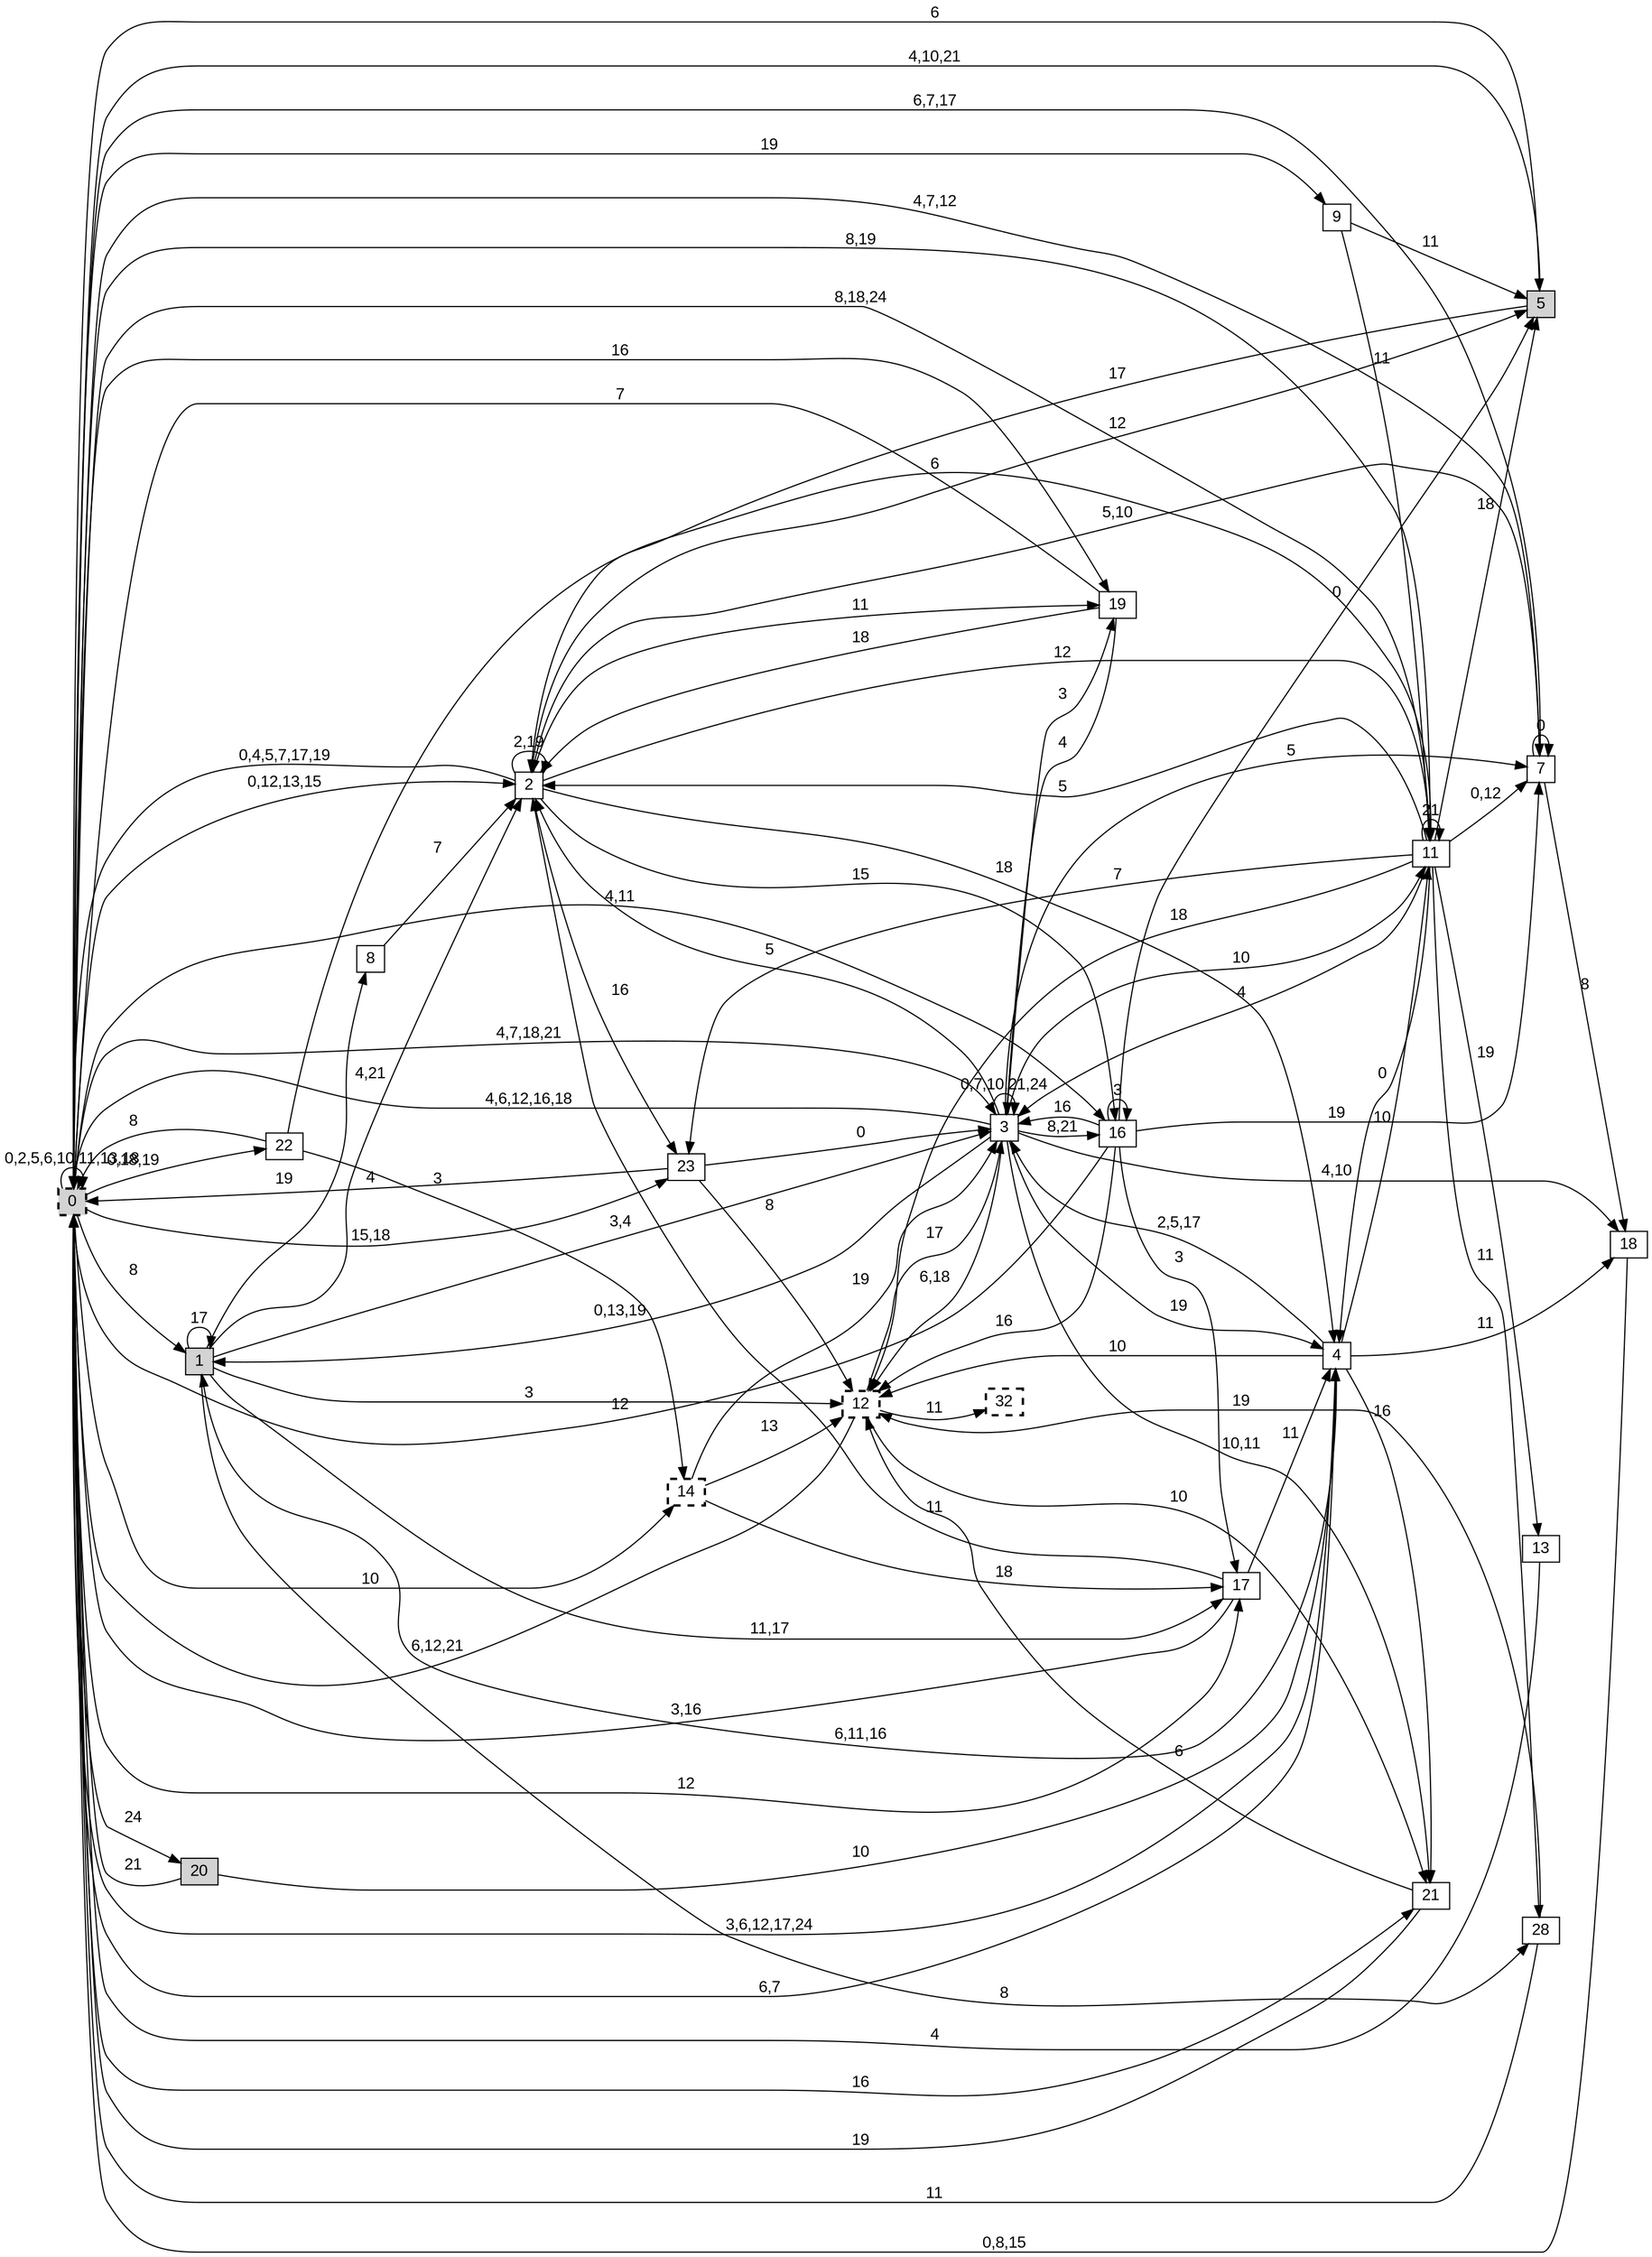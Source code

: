 digraph "NDFA" {
  rankdir=LR
  node [shape=box width=0.1 height=0.1 fontname=Arial]
  edge [fontname=Arial]
/* Estados */
 s0 [label="0" style="filled,bold,dashed"] /* I:1 F:1 D:0 */
 s1 [label="1" style="filled"] /* I:1 F:0 D:0 */
 s2 [label="2" ] /* I:0 F:0 D:0 */
 s3 [label="3" ] /* I:0 F:0 D:0 */
 s4 [label="4" ] /* I:0 F:0 D:0 */
 s5 [label="5" style="filled"] /* I:1 F:0 D:0 */
 s7 [label="7" ] /* I:0 F:0 D:0 */
 s8 [label="8" ] /* I:0 F:0 D:0 */
 s9 [label="9" ] /* I:0 F:0 D:0 */
 s11 [label="11" ] /* I:0 F:0 D:0 */
 s12 [label="12" style="bold,dashed"] /* I:0 F:1 D:0 */
 s13 [label="13" ] /* I:0 F:0 D:0 */
 s14 [label="14" style="bold,dashed"] /* I:0 F:1 D:0 */
 s16 [label="16" ] /* I:0 F:0 D:0 */
 s17 [label="17" ] /* I:0 F:0 D:0 */
 s18 [label="18" ] /* I:0 F:0 D:0 */
 s19 [label="19" ] /* I:0 F:0 D:0 */
 s20 [label="20" style="filled"] /* I:1 F:0 D:0 */
 s21 [label="21" ] /* I:0 F:0 D:0 */
 s22 [label="22" ] /* I:0 F:0 D:0 */
 s23 [label="23" ] /* I:0 F:0 D:0 */
 s28 [label="28" ] /* I:0 F:0 D:0 */
 s32 [label="32" style="bold,dashed"] /* I:0 F:1 D:0 */
/* Transiciones */
  s0 -> s0 [label="0,2,5,6,10,11,13,18"]
  s0 -> s1 [label="8"]
  s0 -> s2 [label="0,12,13,15"]
  s0 -> s3 [label="4,7,18,21"]
  s0 -> s4 [label="3,6,12,17,24"]
  s0 -> s5 [label="6"]
  s0 -> s7 [label="4,7,12"]
  s0 -> s9 [label="19"]
  s0 -> s11 [label="8,19"]
  s0 -> s14 [label="10"]
  s0 -> s16 [label="4,11"]
  s0 -> s17 [label="12"]
  s0 -> s19 [label="16"]
  s0 -> s20 [label="24"]
  s0 -> s21 [label="16"]
  s0 -> s22 [label="0,18,19"]
  s0 -> s23 [label="15,18"]
  s1 -> s1 [label="17"]
  s1 -> s2 [label="4,21"]
  s1 -> s3 [label="3,4"]
  s1 -> s8 [label="19"]
  s1 -> s12 [label="3"]
  s1 -> s17 [label="11,17"]
  s1 -> s28 [label="8"]
  s2 -> s0 [label="0,4,5,7,17,19"]
  s2 -> s2 [label="2,19"]
  s2 -> s4 [label="18"]
  s2 -> s5 [label="12"]
  s2 -> s11 [label="12"]
  s2 -> s16 [label="15"]
  s2 -> s19 [label="11"]
  s2 -> s23 [label="16"]
  s3 -> s0 [label="4,6,12,16,18"]
  s3 -> s1 [label="0,13,19"]
  s3 -> s2 [label="5"]
  s3 -> s3 [label="0,7,10,21,24"]
  s3 -> s4 [label="19"]
  s3 -> s7 [label="5"]
  s3 -> s11 [label="10"]
  s3 -> s12 [label="6,18"]
  s3 -> s16 [label="8,21"]
  s3 -> s18 [label="4,10"]
  s3 -> s19 [label="3"]
  s3 -> s21 [label="10,11"]
  s4 -> s0 [label="6,7"]
  s4 -> s1 [label="6,11,16"]
  s4 -> s3 [label="2,5,17"]
  s4 -> s11 [label="10"]
  s4 -> s12 [label="10"]
  s4 -> s18 [label="11"]
  s4 -> s21 [label="16"]
  s5 -> s0 [label="4,10,21"]
  s5 -> s2 [label="17"]
  s7 -> s0 [label="6,7,17"]
  s7 -> s2 [label="5,10"]
  s7 -> s7 [label="0"]
  s7 -> s18 [label="8"]
  s8 -> s2 [label="7"]
  s9 -> s5 [label="11"]
  s9 -> s11 [label="11"]
  s11 -> s0 [label="8,18,24"]
  s11 -> s2 [label="5"]
  s11 -> s3 [label="4"]
  s11 -> s4 [label="0"]
  s11 -> s5 [label="18"]
  s11 -> s7 [label="0,12"]
  s11 -> s11 [label="21"]
  s11 -> s12 [label="18"]
  s11 -> s13 [label="19"]
  s11 -> s23 [label="7"]
  s11 -> s28 [label="11"]
  s12 -> s0 [label="6,12,21"]
  s12 -> s3 [label="17"]
  s12 -> s21 [label="10"]
  s12 -> s32 [label="11"]
  s13 -> s0 [label="4"]
  s14 -> s3 [label="19"]
  s14 -> s12 [label="13"]
  s14 -> s17 [label="18"]
  s16 -> s0 [label="12"]
  s16 -> s3 [label="16"]
  s16 -> s5 [label="0"]
  s16 -> s7 [label="19"]
  s16 -> s12 [label="16"]
  s16 -> s16 [label="3"]
  s16 -> s17 [label="3"]
  s17 -> s0 [label="3,16"]
  s17 -> s2 [label="11"]
  s17 -> s4 [label="11"]
  s18 -> s0 [label="0,8,15"]
  s19 -> s0 [label="7"]
  s19 -> s2 [label="18"]
  s19 -> s3 [label="4"]
  s20 -> s0 [label="21"]
  s20 -> s4 [label="10"]
  s21 -> s0 [label="19"]
  s21 -> s12 [label="6"]
  s22 -> s0 [label="8"]
  s22 -> s11 [label="6"]
  s22 -> s14 [label="3"]
  s23 -> s0 [label="4"]
  s23 -> s3 [label="0"]
  s23 -> s12 [label="8"]
  s28 -> s0 [label="11"]
  s28 -> s12 [label="19"]
}
